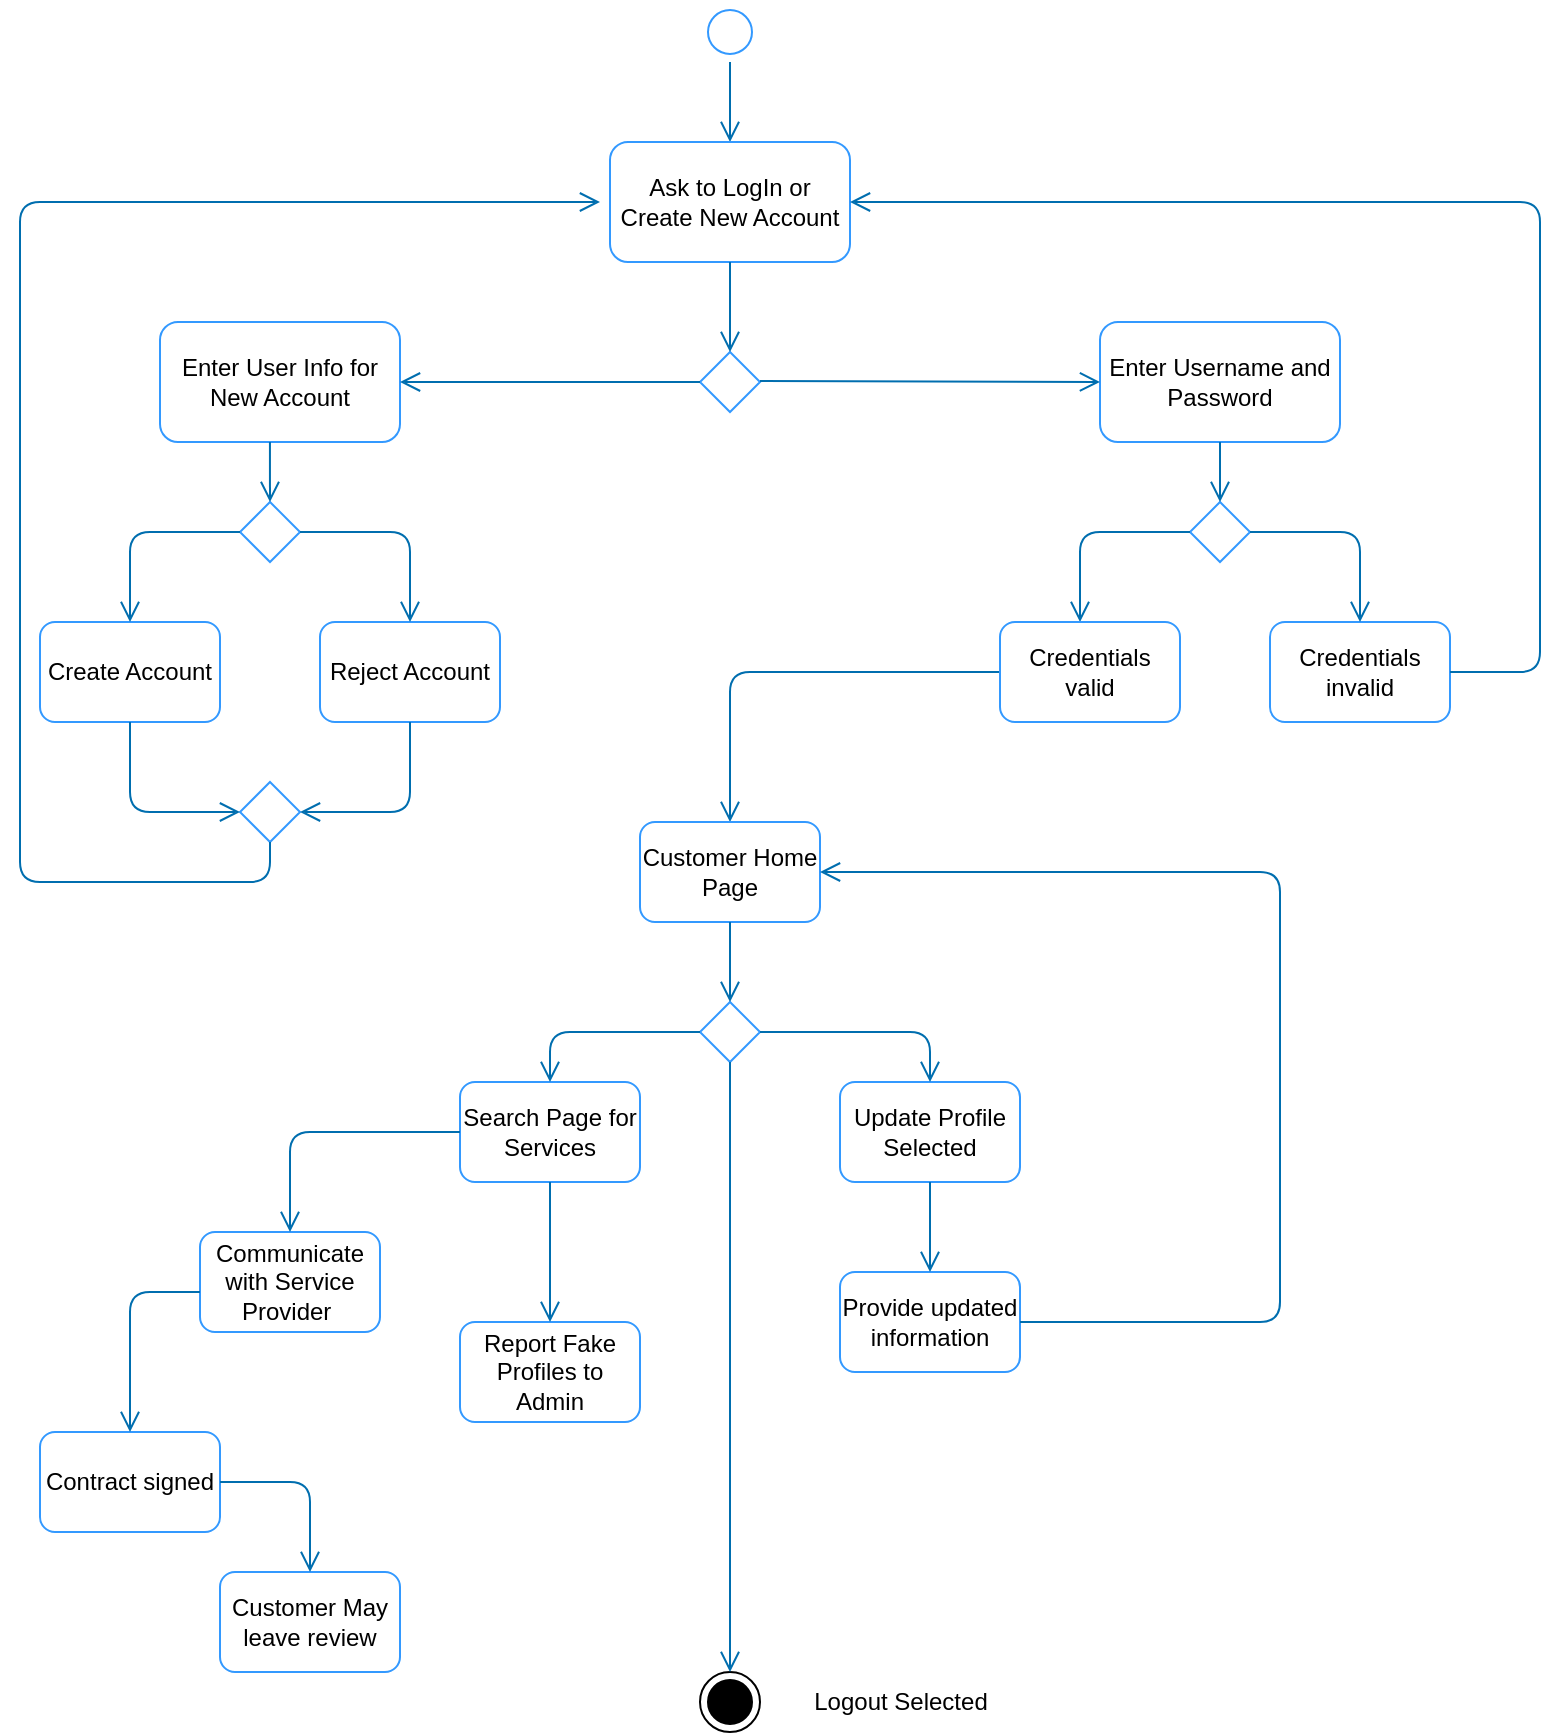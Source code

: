 <mxfile>
    <diagram id="CkpSzz7IL6a6DoDvZSBQ" name="Page-1">
        <mxGraphModel dx="1144" dy="519" grid="1" gridSize="10" guides="1" tooltips="1" connect="1" arrows="1" fold="1" page="1" pageScale="1" pageWidth="850" pageHeight="1100" math="0" shadow="0">
            <root>
                <mxCell id="0"/>
                <mxCell id="1" parent="0"/>
                <mxCell id="2" value="" style="ellipse;html=1;shape=startState;strokeColor=#3399FF;" parent="1" vertex="1">
                    <mxGeometry x="380" width="30" height="30" as="geometry"/>
                </mxCell>
                <mxCell id="3" value="" style="edgeStyle=orthogonalEdgeStyle;html=1;verticalAlign=bottom;endArrow=open;endSize=8;strokeColor=#006EAF;fillColor=#1ba1e2;" parent="1" source="2" edge="1">
                    <mxGeometry relative="1" as="geometry">
                        <mxPoint x="395" y="70" as="targetPoint"/>
                    </mxGeometry>
                </mxCell>
                <mxCell id="4" value="Ask to LogIn or Create New Account" style="rounded=1;whiteSpace=wrap;html=1;strokeColor=#3399FF;" parent="1" vertex="1">
                    <mxGeometry x="335" y="70" width="120" height="60" as="geometry"/>
                </mxCell>
                <mxCell id="5" value="Enter Username and Password" style="rounded=1;whiteSpace=wrap;html=1;strokeColor=#3399FF;" parent="1" vertex="1">
                    <mxGeometry x="580" y="160" width="120" height="60" as="geometry"/>
                </mxCell>
                <mxCell id="6" value="Enter User Info for New Account" style="rounded=1;whiteSpace=wrap;html=1;strokeColor=#3399FF;" parent="1" vertex="1">
                    <mxGeometry x="110" y="160" width="120" height="60" as="geometry"/>
                </mxCell>
                <mxCell id="7" value="" style="rhombus;strokeColor=#3399FF;" parent="1" vertex="1">
                    <mxGeometry x="380" y="175" width="30" height="30" as="geometry"/>
                </mxCell>
                <mxCell id="9" value="" style="endArrow=open;startArrow=none;endFill=0;startFill=0;endSize=8;html=1;verticalAlign=bottom;labelBackgroundColor=none;strokeWidth=1;entryX=0;entryY=0.5;entryDx=0;entryDy=0;fillColor=#1ba1e2;strokeColor=#006EAF;" parent="1" target="5" edge="1">
                    <mxGeometry width="160" relative="1" as="geometry">
                        <mxPoint x="410" y="189.5" as="sourcePoint"/>
                        <mxPoint x="570" y="189.5" as="targetPoint"/>
                    </mxGeometry>
                </mxCell>
                <mxCell id="10" value="" style="endArrow=open;startArrow=none;endFill=0;startFill=0;endSize=8;html=1;verticalAlign=bottom;labelBackgroundColor=none;strokeWidth=1;entryX=1;entryY=0.5;entryDx=0;entryDy=0;fillColor=#1ba1e2;strokeColor=#006EAF;exitX=0;exitY=0.5;exitDx=0;exitDy=0;" parent="1" source="7" target="6" edge="1">
                    <mxGeometry width="160" relative="1" as="geometry">
                        <mxPoint x="380" y="240" as="sourcePoint"/>
                        <mxPoint x="550" y="240.5" as="targetPoint"/>
                    </mxGeometry>
                </mxCell>
                <mxCell id="11" value="" style="endArrow=open;startArrow=none;endFill=0;startFill=0;endSize=8;html=1;verticalAlign=bottom;labelBackgroundColor=none;strokeWidth=1;entryX=0.5;entryY=0;entryDx=0;entryDy=0;fillColor=#1ba1e2;strokeColor=#006EAF;exitX=0.5;exitY=1;exitDx=0;exitDy=0;" parent="1" source="4" target="7" edge="1">
                    <mxGeometry width="160" relative="1" as="geometry">
                        <mxPoint x="430" y="189.5" as="sourcePoint"/>
                        <mxPoint x="600" y="190" as="targetPoint"/>
                    </mxGeometry>
                </mxCell>
                <mxCell id="12" value="" style="rhombus;strokeColor=#3399FF;" parent="1" vertex="1">
                    <mxGeometry x="625" y="250" width="30" height="30" as="geometry"/>
                </mxCell>
                <mxCell id="13" value="" style="endArrow=open;startArrow=none;endFill=0;startFill=0;endSize=8;html=1;verticalAlign=bottom;labelBackgroundColor=none;strokeWidth=1;entryX=0.5;entryY=0;entryDx=0;entryDy=0;fillColor=#1ba1e2;strokeColor=#006EAF;exitX=0.5;exitY=1;exitDx=0;exitDy=0;" parent="1" source="5" target="12" edge="1">
                    <mxGeometry width="160" relative="1" as="geometry">
                        <mxPoint x="405" y="140" as="sourcePoint"/>
                        <mxPoint x="405" y="185" as="targetPoint"/>
                    </mxGeometry>
                </mxCell>
                <mxCell id="14" value="Reject Account" style="rounded=1;whiteSpace=wrap;html=1;strokeColor=#3399FF;" parent="1" vertex="1">
                    <mxGeometry x="190" y="310" width="90" height="50" as="geometry"/>
                </mxCell>
                <mxCell id="16" value="" style="rhombus;strokeColor=#3399FF;" parent="1" vertex="1">
                    <mxGeometry x="150" y="250" width="30" height="30" as="geometry"/>
                </mxCell>
                <mxCell id="17" value="" style="endArrow=open;startArrow=none;endFill=0;startFill=0;endSize=8;html=1;verticalAlign=bottom;labelBackgroundColor=none;strokeWidth=1;entryX=0.5;entryY=0;entryDx=0;entryDy=0;fillColor=#1ba1e2;strokeColor=#006EAF;exitX=0.458;exitY=1;exitDx=0;exitDy=0;exitPerimeter=0;" parent="1" source="6" target="16" edge="1">
                    <mxGeometry width="160" relative="1" as="geometry">
                        <mxPoint x="405" y="140" as="sourcePoint"/>
                        <mxPoint x="405" y="185" as="targetPoint"/>
                    </mxGeometry>
                </mxCell>
                <mxCell id="18" value="" style="endArrow=open;startArrow=none;endFill=0;startFill=0;endSize=8;html=1;verticalAlign=bottom;labelBackgroundColor=none;strokeWidth=1;fillColor=#1ba1e2;strokeColor=#006EAF;exitX=1;exitY=0.5;exitDx=0;exitDy=0;entryX=0.5;entryY=0;entryDx=0;entryDy=0;" parent="1" source="16" target="14" edge="1">
                    <mxGeometry width="160" relative="1" as="geometry">
                        <mxPoint x="180" y="290" as="sourcePoint"/>
                        <mxPoint x="220" y="300" as="targetPoint"/>
                        <Array as="points">
                            <mxPoint x="235" y="265"/>
                        </Array>
                    </mxGeometry>
                </mxCell>
                <mxCell id="19" value="Create Account" style="rounded=1;whiteSpace=wrap;html=1;strokeColor=#3399FF;" parent="1" vertex="1">
                    <mxGeometry x="50" y="310" width="90" height="50" as="geometry"/>
                </mxCell>
                <mxCell id="20" value="" style="endArrow=open;startArrow=none;endFill=0;startFill=0;endSize=8;html=1;verticalAlign=bottom;labelBackgroundColor=none;strokeWidth=1;fillColor=#1ba1e2;strokeColor=#006EAF;exitX=0;exitY=0.5;exitDx=0;exitDy=0;entryX=0.5;entryY=0;entryDx=0;entryDy=0;" parent="1" source="16" target="19" edge="1">
                    <mxGeometry width="160" relative="1" as="geometry">
                        <mxPoint x="190" y="275" as="sourcePoint"/>
                        <mxPoint x="245" y="320" as="targetPoint"/>
                        <Array as="points">
                            <mxPoint x="95" y="265"/>
                        </Array>
                    </mxGeometry>
                </mxCell>
                <mxCell id="21" value="" style="rhombus;strokeColor=#3399FF;" parent="1" vertex="1">
                    <mxGeometry x="150" y="390" width="30" height="30" as="geometry"/>
                </mxCell>
                <mxCell id="22" value="" style="endArrow=open;startArrow=none;endFill=0;startFill=0;endSize=8;html=1;verticalAlign=bottom;labelBackgroundColor=none;strokeWidth=1;fillColor=#1ba1e2;strokeColor=#006EAF;exitX=0.5;exitY=1;exitDx=0;exitDy=0;entryX=0;entryY=0.5;entryDx=0;entryDy=0;" parent="1" source="19" target="21" edge="1">
                    <mxGeometry width="160" relative="1" as="geometry">
                        <mxPoint x="160" y="275" as="sourcePoint"/>
                        <mxPoint x="105" y="320" as="targetPoint"/>
                        <Array as="points">
                            <mxPoint x="95" y="405"/>
                        </Array>
                    </mxGeometry>
                </mxCell>
                <mxCell id="23" value="" style="endArrow=open;startArrow=none;endFill=0;startFill=0;endSize=8;html=1;verticalAlign=bottom;labelBackgroundColor=none;strokeWidth=1;fillColor=#1ba1e2;strokeColor=#006EAF;exitX=0.5;exitY=1;exitDx=0;exitDy=0;entryX=1;entryY=0.5;entryDx=0;entryDy=0;" parent="1" source="14" target="21" edge="1">
                    <mxGeometry width="160" relative="1" as="geometry">
                        <mxPoint x="170" y="285" as="sourcePoint"/>
                        <mxPoint x="115" y="330" as="targetPoint"/>
                        <Array as="points">
                            <mxPoint x="235" y="405"/>
                        </Array>
                    </mxGeometry>
                </mxCell>
                <mxCell id="24" value="" style="endArrow=open;startArrow=none;endFill=0;startFill=0;endSize=8;html=1;verticalAlign=bottom;labelBackgroundColor=none;strokeWidth=1;fillColor=#1ba1e2;strokeColor=#006EAF;exitX=0.5;exitY=1;exitDx=0;exitDy=0;" parent="1" source="21" edge="1">
                    <mxGeometry width="160" relative="1" as="geometry">
                        <mxPoint x="165" y="440" as="sourcePoint"/>
                        <mxPoint x="330" y="100" as="targetPoint"/>
                        <Array as="points">
                            <mxPoint x="165" y="440"/>
                            <mxPoint x="40" y="440"/>
                            <mxPoint x="40" y="420"/>
                            <mxPoint x="40" y="100"/>
                        </Array>
                    </mxGeometry>
                </mxCell>
                <mxCell id="25" value="Credentials invalid" style="rounded=1;whiteSpace=wrap;html=1;strokeColor=#3399FF;" parent="1" vertex="1">
                    <mxGeometry x="665" y="310" width="90" height="50" as="geometry"/>
                </mxCell>
                <mxCell id="26" value="" style="endArrow=open;startArrow=none;endFill=0;startFill=0;endSize=8;html=1;verticalAlign=bottom;labelBackgroundColor=none;strokeWidth=1;fillColor=#1ba1e2;strokeColor=#006EAF;exitX=1;exitY=0.5;exitDx=0;exitDy=0;entryX=0.5;entryY=0;entryDx=0;entryDy=0;" parent="1" target="25" edge="1">
                    <mxGeometry width="160" relative="1" as="geometry">
                        <mxPoint x="655" y="265" as="sourcePoint"/>
                        <mxPoint x="695" y="300" as="targetPoint"/>
                        <Array as="points">
                            <mxPoint x="710" y="265"/>
                        </Array>
                    </mxGeometry>
                </mxCell>
                <mxCell id="27" value="" style="endArrow=open;startArrow=none;endFill=0;startFill=0;endSize=8;html=1;verticalAlign=bottom;labelBackgroundColor=none;strokeWidth=1;fillColor=#1ba1e2;strokeColor=#006EAF;exitX=0;exitY=0.5;exitDx=0;exitDy=0;entryX=0.5;entryY=0;entryDx=0;entryDy=0;" parent="1" edge="1">
                    <mxGeometry width="160" relative="1" as="geometry">
                        <mxPoint x="625" y="265" as="sourcePoint"/>
                        <mxPoint x="570" y="310" as="targetPoint"/>
                        <Array as="points">
                            <mxPoint x="570" y="265"/>
                        </Array>
                    </mxGeometry>
                </mxCell>
                <mxCell id="28" value="" style="endArrow=open;startArrow=none;endFill=0;startFill=0;endSize=8;html=1;verticalAlign=bottom;labelBackgroundColor=none;strokeWidth=1;fillColor=#1ba1e2;strokeColor=#006EAF;exitX=0;exitY=0.5;exitDx=0;exitDy=0;entryX=0.5;entryY=0;entryDx=0;entryDy=0;" parent="1" source="30" target="32" edge="1">
                    <mxGeometry width="160" relative="1" as="geometry">
                        <mxPoint x="570" y="360" as="sourcePoint"/>
                        <mxPoint x="395" y="370" as="targetPoint"/>
                        <Array as="points">
                            <mxPoint x="395" y="335"/>
                        </Array>
                    </mxGeometry>
                </mxCell>
                <mxCell id="29" value="" style="endArrow=open;startArrow=none;endFill=0;startFill=0;endSize=8;html=1;verticalAlign=bottom;labelBackgroundColor=none;strokeWidth=1;fillColor=#1ba1e2;strokeColor=#006EAF;exitX=1;exitY=0.5;exitDx=0;exitDy=0;entryX=1;entryY=0.5;entryDx=0;entryDy=0;" parent="1" source="25" target="4" edge="1">
                    <mxGeometry width="160" relative="1" as="geometry">
                        <mxPoint x="645" y="285" as="sourcePoint"/>
                        <mxPoint x="800" y="100" as="targetPoint"/>
                        <Array as="points">
                            <mxPoint x="800" y="335"/>
                            <mxPoint x="800" y="100"/>
                        </Array>
                    </mxGeometry>
                </mxCell>
                <mxCell id="30" value="Credentials valid" style="rounded=1;whiteSpace=wrap;html=1;strokeColor=#3399FF;" parent="1" vertex="1">
                    <mxGeometry x="530" y="310" width="90" height="50" as="geometry"/>
                </mxCell>
                <mxCell id="32" value="Customer Home Page" style="rounded=1;whiteSpace=wrap;html=1;strokeColor=#3399FF;" parent="1" vertex="1">
                    <mxGeometry x="350" y="410" width="90" height="50" as="geometry"/>
                </mxCell>
                <mxCell id="2p6-gcbsC2PxLHLpcmDk-35" value="" style="rhombus;strokeColor=#3399FF;" parent="1" vertex="1">
                    <mxGeometry x="380" y="500" width="30" height="30" as="geometry"/>
                </mxCell>
                <mxCell id="2p6-gcbsC2PxLHLpcmDk-36" value="" style="endArrow=open;startArrow=none;endFill=0;startFill=0;endSize=8;html=1;verticalAlign=bottom;labelBackgroundColor=none;strokeWidth=1;fillColor=#1ba1e2;strokeColor=#006EAF;exitX=0.5;exitY=1;exitDx=0;exitDy=0;entryX=0.5;entryY=0;entryDx=0;entryDy=0;" parent="1" source="32" target="2p6-gcbsC2PxLHLpcmDk-35" edge="1">
                    <mxGeometry width="160" relative="1" as="geometry">
                        <mxPoint x="420" y="395" as="sourcePoint"/>
                        <mxPoint x="480" y="435" as="targetPoint"/>
                        <Array as="points">
                            <mxPoint x="395" y="480"/>
                        </Array>
                    </mxGeometry>
                </mxCell>
                <mxCell id="2p6-gcbsC2PxLHLpcmDk-37" value="Search Page for Services" style="rounded=1;whiteSpace=wrap;html=1;strokeColor=#3399FF;" parent="1" vertex="1">
                    <mxGeometry x="260" y="540" width="90" height="50" as="geometry"/>
                </mxCell>
                <mxCell id="2p6-gcbsC2PxLHLpcmDk-38" value="Communicate with Service Provider&amp;nbsp;" style="rounded=1;whiteSpace=wrap;html=1;strokeColor=#3399FF;" parent="1" vertex="1">
                    <mxGeometry x="130" y="615" width="90" height="50" as="geometry"/>
                </mxCell>
                <mxCell id="2p6-gcbsC2PxLHLpcmDk-39" value="Contract signed" style="rounded=1;whiteSpace=wrap;html=1;strokeColor=#3399FF;" parent="1" vertex="1">
                    <mxGeometry x="50" y="715" width="90" height="50" as="geometry"/>
                </mxCell>
                <mxCell id="2p6-gcbsC2PxLHLpcmDk-40" value="" style="endArrow=open;startArrow=none;endFill=0;startFill=0;endSize=8;html=1;verticalAlign=bottom;labelBackgroundColor=none;strokeWidth=1;fillColor=#1ba1e2;strokeColor=#006EAF;exitX=0;exitY=0.5;exitDx=0;exitDy=0;entryX=0.5;entryY=0;entryDx=0;entryDy=0;" parent="1" source="2p6-gcbsC2PxLHLpcmDk-35" target="2p6-gcbsC2PxLHLpcmDk-37" edge="1">
                    <mxGeometry width="160" relative="1" as="geometry">
                        <mxPoint x="385" y="520" as="sourcePoint"/>
                        <mxPoint x="520" y="565" as="targetPoint"/>
                        <Array as="points">
                            <mxPoint x="305" y="515"/>
                        </Array>
                    </mxGeometry>
                </mxCell>
                <mxCell id="2p6-gcbsC2PxLHLpcmDk-41" value="" style="endArrow=open;startArrow=none;endFill=0;startFill=0;endSize=8;html=1;verticalAlign=bottom;labelBackgroundColor=none;strokeWidth=1;fillColor=#1ba1e2;strokeColor=#006EAF;entryX=0.5;entryY=0;entryDx=0;entryDy=0;exitX=0;exitY=0.5;exitDx=0;exitDy=0;" parent="1" source="2p6-gcbsC2PxLHLpcmDk-37" target="2p6-gcbsC2PxLHLpcmDk-38" edge="1">
                    <mxGeometry width="160" relative="1" as="geometry">
                        <mxPoint x="250" y="565" as="sourcePoint"/>
                        <mxPoint x="185" y="585" as="targetPoint"/>
                        <Array as="points">
                            <mxPoint x="175" y="565"/>
                        </Array>
                    </mxGeometry>
                </mxCell>
                <mxCell id="2p6-gcbsC2PxLHLpcmDk-42" value="" style="endArrow=open;startArrow=none;endFill=0;startFill=0;endSize=8;html=1;verticalAlign=bottom;labelBackgroundColor=none;strokeWidth=1;fillColor=#1ba1e2;strokeColor=#006EAF;exitX=0;exitY=0.5;exitDx=0;exitDy=0;entryX=0.5;entryY=0;entryDx=0;entryDy=0;" parent="1" target="2p6-gcbsC2PxLHLpcmDk-39" edge="1">
                    <mxGeometry width="160" relative="1" as="geometry">
                        <mxPoint x="130" y="645" as="sourcePoint"/>
                        <mxPoint x="50" y="665" as="targetPoint"/>
                        <Array as="points">
                            <mxPoint x="95" y="645"/>
                        </Array>
                    </mxGeometry>
                </mxCell>
                <mxCell id="2p6-gcbsC2PxLHLpcmDk-43" value="Customer May leave review" style="rounded=1;whiteSpace=wrap;html=1;strokeColor=#3399FF;" parent="1" vertex="1">
                    <mxGeometry x="140" y="785" width="90" height="50" as="geometry"/>
                </mxCell>
                <mxCell id="2p6-gcbsC2PxLHLpcmDk-44" value="" style="endArrow=open;startArrow=none;endFill=0;startFill=0;endSize=8;html=1;verticalAlign=bottom;labelBackgroundColor=none;strokeWidth=1;fillColor=#1ba1e2;strokeColor=#006EAF;exitX=1;exitY=0.5;exitDx=0;exitDy=0;" parent="1" source="2p6-gcbsC2PxLHLpcmDk-39" target="2p6-gcbsC2PxLHLpcmDk-43" edge="1">
                    <mxGeometry width="160" relative="1" as="geometry">
                        <mxPoint x="220" y="715" as="sourcePoint"/>
                        <mxPoint x="185" y="785" as="targetPoint"/>
                        <Array as="points">
                            <mxPoint x="185" y="740"/>
                        </Array>
                    </mxGeometry>
                </mxCell>
                <mxCell id="2p6-gcbsC2PxLHLpcmDk-45" value="Update Profile Selected" style="rounded=1;whiteSpace=wrap;html=1;strokeColor=#3399FF;" parent="1" vertex="1">
                    <mxGeometry x="450" y="540" width="90" height="50" as="geometry"/>
                </mxCell>
                <mxCell id="2p6-gcbsC2PxLHLpcmDk-46" value="" style="endArrow=open;startArrow=none;endFill=0;startFill=0;endSize=8;html=1;verticalAlign=bottom;labelBackgroundColor=none;strokeWidth=1;fillColor=#1ba1e2;strokeColor=#006EAF;exitX=1;exitY=0.5;exitDx=0;exitDy=0;entryX=0.5;entryY=0;entryDx=0;entryDy=0;" parent="1" source="2p6-gcbsC2PxLHLpcmDk-35" target="2p6-gcbsC2PxLHLpcmDk-45" edge="1">
                    <mxGeometry width="160" relative="1" as="geometry">
                        <mxPoint x="415" y="520" as="sourcePoint"/>
                        <mxPoint x="405" y="575" as="targetPoint"/>
                        <Array as="points">
                            <mxPoint x="495" y="515"/>
                        </Array>
                    </mxGeometry>
                </mxCell>
                <mxCell id="2p6-gcbsC2PxLHLpcmDk-47" value="Provide updated information" style="rounded=1;whiteSpace=wrap;html=1;strokeColor=#3399FF;" parent="1" vertex="1">
                    <mxGeometry x="450" y="635" width="90" height="50" as="geometry"/>
                </mxCell>
                <mxCell id="2p6-gcbsC2PxLHLpcmDk-48" value="" style="endArrow=open;startArrow=none;endFill=0;startFill=0;endSize=8;html=1;verticalAlign=bottom;labelBackgroundColor=none;strokeWidth=1;fillColor=#1ba1e2;strokeColor=#006EAF;exitX=0.5;exitY=1;exitDx=0;exitDy=0;entryX=0.5;entryY=0;entryDx=0;entryDy=0;" parent="1" source="2p6-gcbsC2PxLHLpcmDk-45" target="2p6-gcbsC2PxLHLpcmDk-47" edge="1">
                    <mxGeometry width="160" relative="1" as="geometry">
                        <mxPoint x="490" y="590" as="sourcePoint"/>
                        <mxPoint x="570" y="610" as="targetPoint"/>
                        <Array as="points"/>
                    </mxGeometry>
                </mxCell>
                <mxCell id="2p6-gcbsC2PxLHLpcmDk-50" value="" style="ellipse;html=1;shape=endState;fillColor=#000000;strokeColor=#000000;" parent="1" vertex="1">
                    <mxGeometry x="380" y="835" width="30" height="30" as="geometry"/>
                </mxCell>
                <mxCell id="2p6-gcbsC2PxLHLpcmDk-51" value="" style="endArrow=open;startArrow=none;endFill=0;startFill=0;endSize=8;html=1;verticalAlign=bottom;labelBackgroundColor=none;strokeWidth=1;fillColor=#1ba1e2;strokeColor=#006EAF;exitX=0.5;exitY=1;exitDx=0;exitDy=0;entryX=0.5;entryY=0;entryDx=0;entryDy=0;" parent="1" source="2p6-gcbsC2PxLHLpcmDk-35" target="2p6-gcbsC2PxLHLpcmDk-50" edge="1">
                    <mxGeometry width="160" relative="1" as="geometry">
                        <mxPoint x="400" y="535" as="sourcePoint"/>
                        <mxPoint x="505" y="645" as="targetPoint"/>
                        <Array as="points"/>
                    </mxGeometry>
                </mxCell>
                <mxCell id="2p6-gcbsC2PxLHLpcmDk-53" value="Logout Selected" style="text;html=1;align=center;verticalAlign=middle;resizable=0;points=[];autosize=1;strokeColor=none;fillColor=none;" parent="1" vertex="1">
                    <mxGeometry x="430" y="840" width="100" height="20" as="geometry"/>
                </mxCell>
                <mxCell id="37" value="" style="endArrow=open;startArrow=none;endFill=0;startFill=0;endSize=8;html=1;verticalAlign=bottom;labelBackgroundColor=none;strokeWidth=1;fillColor=#1ba1e2;strokeColor=#006EAF;exitX=1;exitY=0.5;exitDx=0;exitDy=0;entryX=1;entryY=0.5;entryDx=0;entryDy=0;" edge="1" parent="1" source="2p6-gcbsC2PxLHLpcmDk-47" target="32">
                    <mxGeometry width="160" relative="1" as="geometry">
                        <mxPoint x="670" y="590" as="sourcePoint"/>
                        <mxPoint x="670" y="890" as="targetPoint"/>
                        <Array as="points">
                            <mxPoint x="670" y="660"/>
                            <mxPoint x="670" y="435"/>
                        </Array>
                    </mxGeometry>
                </mxCell>
                <mxCell id="38" value="Report Fake Profiles to Admin" style="rounded=1;whiteSpace=wrap;html=1;strokeColor=#3399FF;" vertex="1" parent="1">
                    <mxGeometry x="260" y="660" width="90" height="50" as="geometry"/>
                </mxCell>
                <mxCell id="39" value="" style="endArrow=open;startArrow=none;endFill=0;startFill=0;endSize=8;html=1;verticalAlign=bottom;labelBackgroundColor=none;strokeWidth=1;fillColor=#1ba1e2;strokeColor=#006EAF;" edge="1" parent="1" source="2p6-gcbsC2PxLHLpcmDk-37" target="38">
                    <mxGeometry width="160" relative="1" as="geometry">
                        <mxPoint x="304.5" y="590" as="sourcePoint"/>
                        <mxPoint x="305" y="660" as="targetPoint"/>
                        <Array as="points"/>
                    </mxGeometry>
                </mxCell>
            </root>
        </mxGraphModel>
    </diagram>
</mxfile>